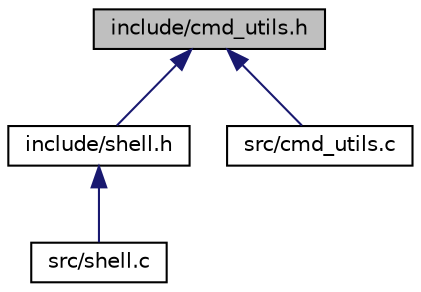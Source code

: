 digraph "include/cmd_utils.h"
{
 // LATEX_PDF_SIZE
  edge [fontname="Helvetica",fontsize="10",labelfontname="Helvetica",labelfontsize="10"];
  node [fontname="Helvetica",fontsize="10",shape=record];
  Node1 [label="include/cmd_utils.h",height=0.2,width=0.4,color="black", fillcolor="grey75", style="filled", fontcolor="black",tooltip="Commands utilities declaration."];
  Node1 -> Node2 [dir="back",color="midnightblue",fontsize="10",style="solid",fontname="Helvetica"];
  Node2 [label="include/shell.h",height=0.2,width=0.4,color="black", fillcolor="white", style="filled",URL="$shell_8h.html",tooltip="Custom shell related logic declaration."];
  Node2 -> Node3 [dir="back",color="midnightblue",fontsize="10",style="solid",fontname="Helvetica"];
  Node3 [label="src/shell.c",height=0.2,width=0.4,color="black", fillcolor="white", style="filled",URL="$shell_8c.html",tooltip="Custom shell related logic definition."];
  Node1 -> Node4 [dir="back",color="midnightblue",fontsize="10",style="solid",fontname="Helvetica"];
  Node4 [label="src/cmd_utils.c",height=0.2,width=0.4,color="black", fillcolor="white", style="filled",URL="$cmd__utils_8c.html",tooltip="Commands utilities definition."];
}
